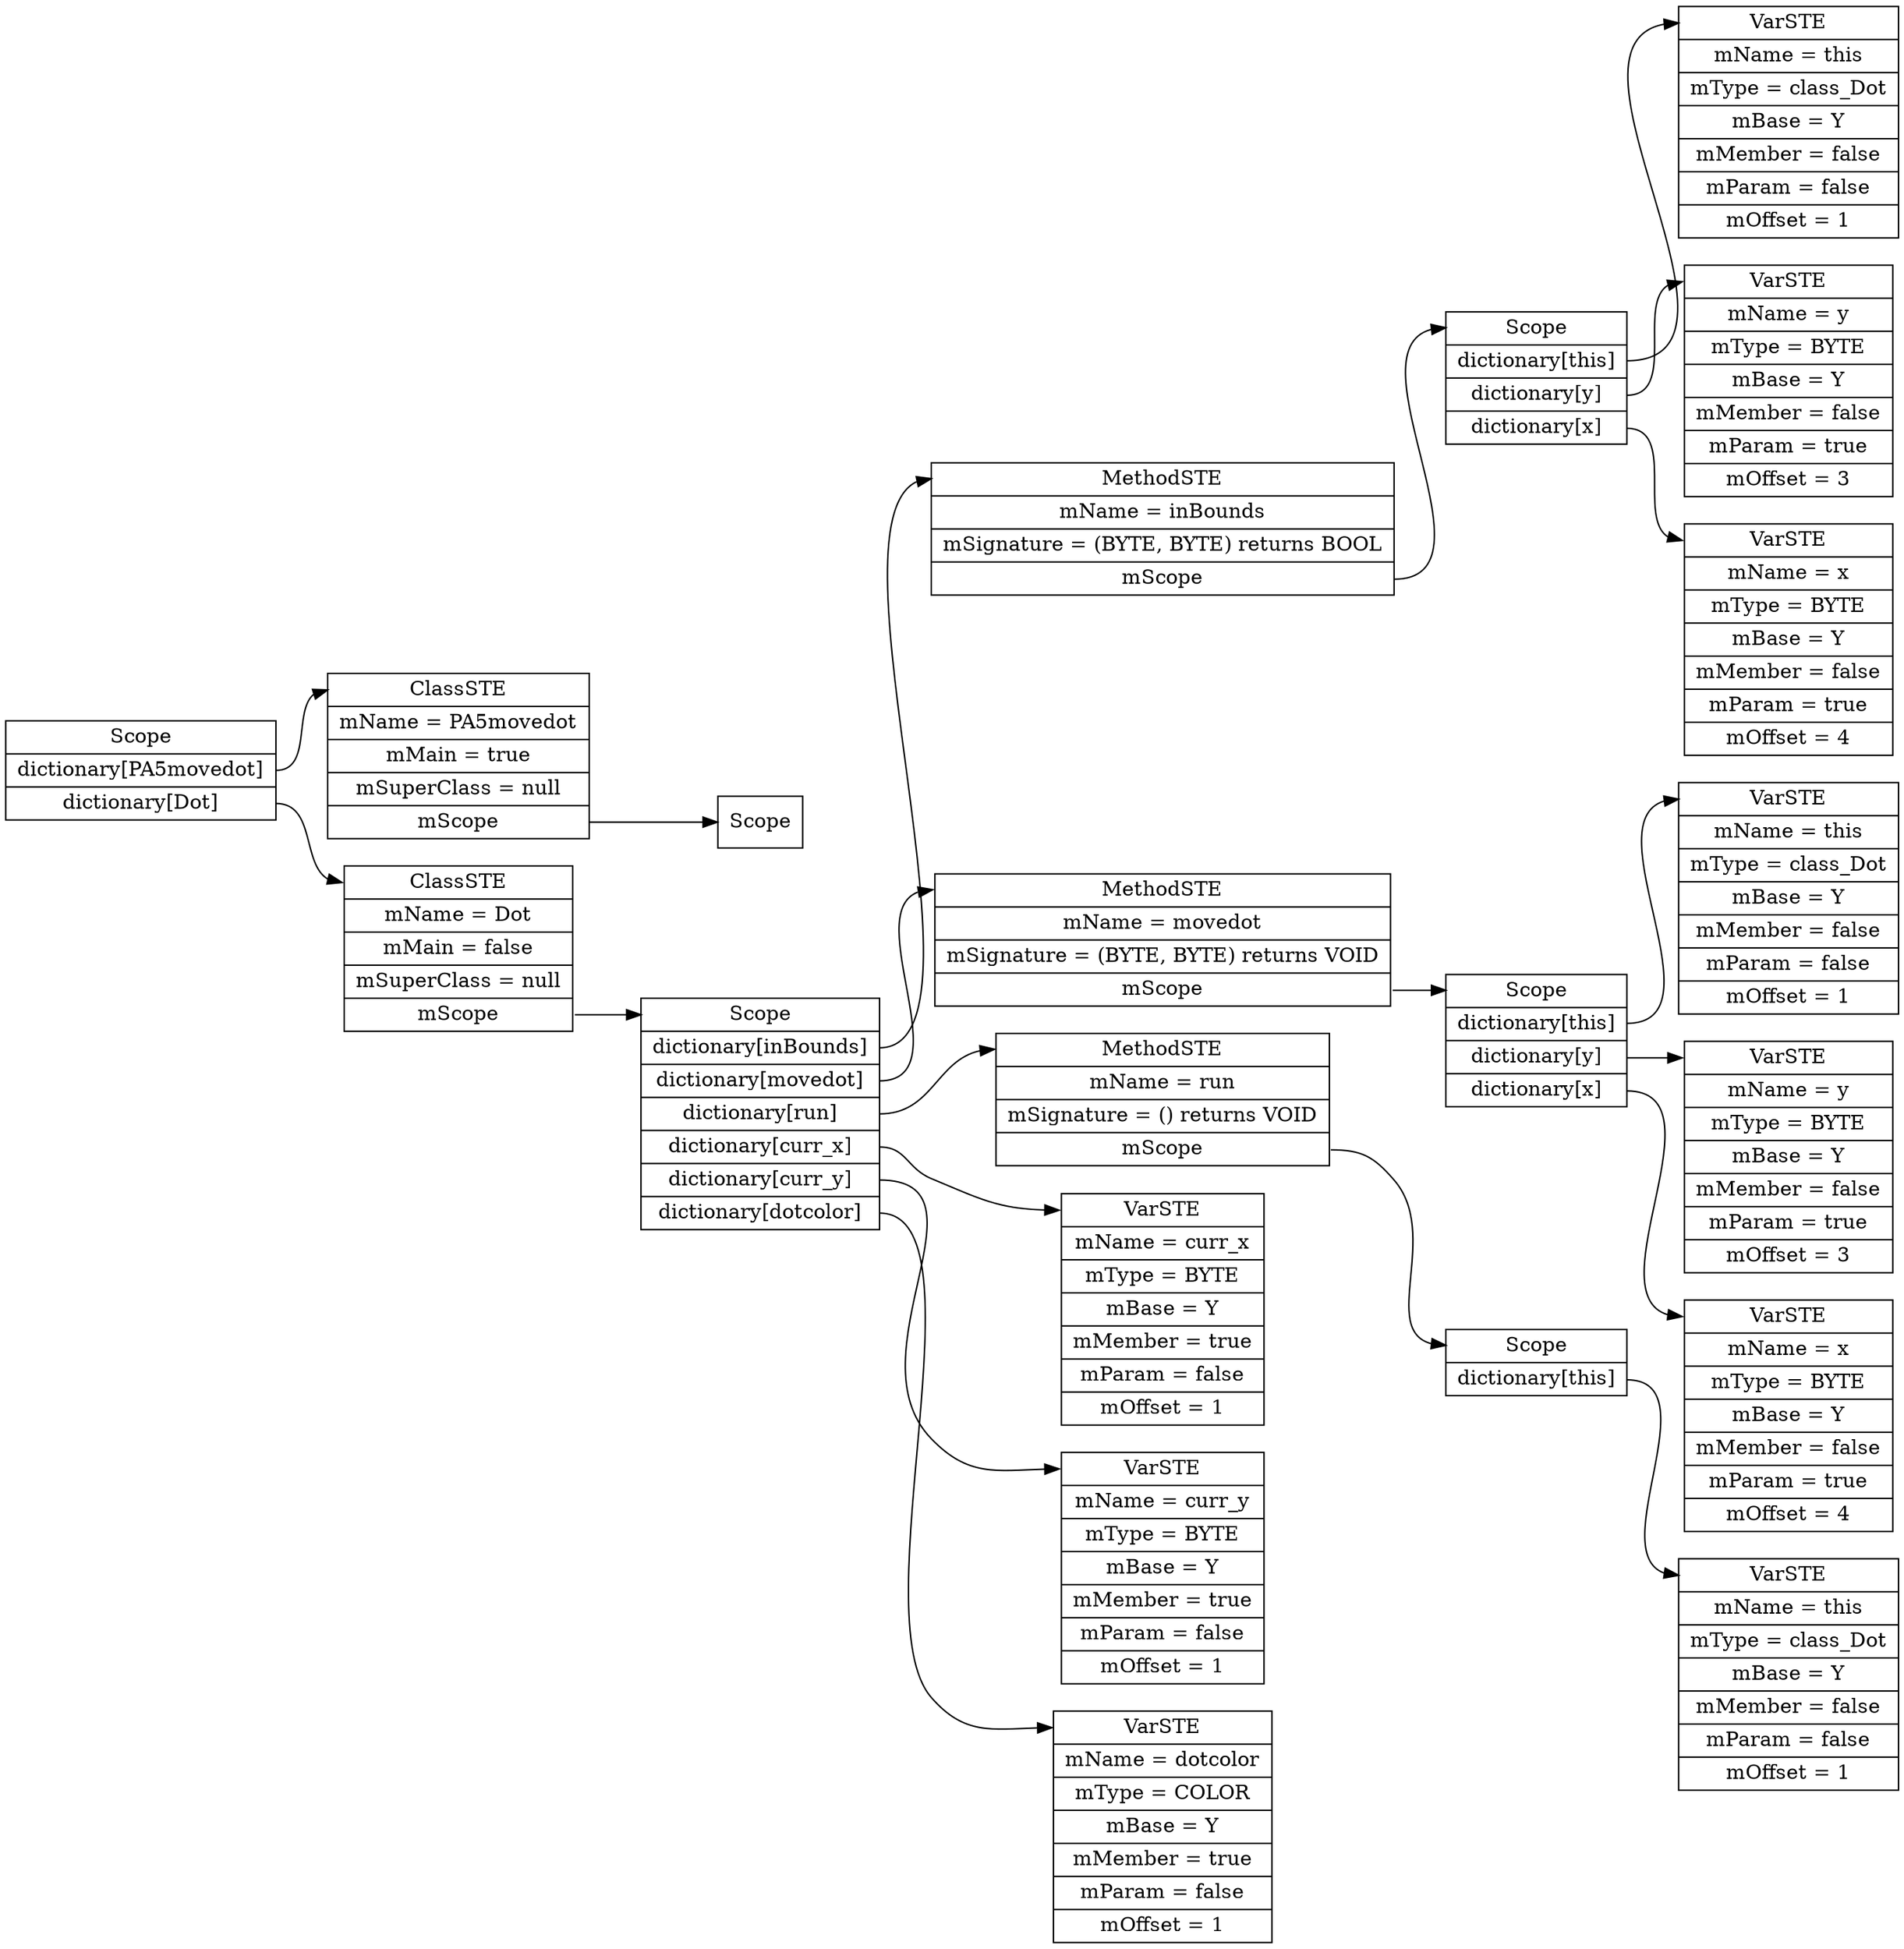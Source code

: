 digraph SymTable {
	graph [rankdir="LR"];
	node [shape=record];
	0 [label=" <f0> Scope | <f1> dictionary\[PA5movedot\] | <f2> dictionary\[Dot\] "];
	0:<f1> -> 1:<f0>;
	1 [label=" <f0> ClassSTE | <f1> mName = PA5movedot| <f2> mMain = true| <f3> mSuperClass = null| <f4> mScope "];
	1:<f4> -> 2:<f0>;
	2 [label=" <f0> Scope "];
	0:<f2> -> 3:<f0>;
	3 [label=" <f0> ClassSTE | <f1> mName = Dot| <f2> mMain = false| <f3> mSuperClass = null| <f4> mScope "];
	3:<f4> -> 4:<f0>;
	4 [label=" <f0> Scope | <f1> dictionary\[inBounds\] | <f2> dictionary\[movedot\] | <f3> dictionary\[run\] | <f4> dictionary\[curr_x\] | <f5> dictionary\[curr_y\] | <f6> dictionary\[dotcolor\] "];
	4:<f1> -> 5:<f0>;
	5 [label=" <f0> MethodSTE | <f1> mName = inBounds| <f2> mSignature = (BYTE, BYTE) returns BOOL| <f3> mScope "];
	5:<f3> -> 6:<f0>;
	6 [label=" <f0> Scope | <f1> dictionary\[this\] | <f2> dictionary\[y\] | <f3> dictionary\[x\] "];
	6:<f1> -> 7:<f0>;
	7 [label=" <f0> VarSTE | <f1> mName = this| <f2> mType = class_Dot| <f3> mBase = Y| <f4> mMember = false| <f5> mParam = false| <f6> mOffset = 1"];
	6:<f2> -> 8:<f0>;
	8 [label=" <f0> VarSTE | <f1> mName = y| <f2> mType = BYTE| <f3> mBase = Y| <f4> mMember = false| <f5> mParam = true| <f6> mOffset = 3"];
	6:<f3> -> 9:<f0>;
	9 [label=" <f0> VarSTE | <f1> mName = x| <f2> mType = BYTE| <f3> mBase = Y| <f4> mMember = false| <f5> mParam = true| <f6> mOffset = 4"];
	4:<f2> -> 10:<f0>;
	10 [label=" <f0> MethodSTE | <f1> mName = movedot| <f2> mSignature = (BYTE, BYTE) returns VOID| <f3> mScope "];
	10:<f3> -> 11:<f0>;
	11 [label=" <f0> Scope | <f1> dictionary\[this\] | <f2> dictionary\[y\] | <f3> dictionary\[x\] "];
	11:<f1> -> 12:<f0>;
	12 [label=" <f0> VarSTE | <f1> mName = this| <f2> mType = class_Dot| <f3> mBase = Y| <f4> mMember = false| <f5> mParam = false| <f6> mOffset = 1"];
	11:<f2> -> 13:<f0>;
	13 [label=" <f0> VarSTE | <f1> mName = y| <f2> mType = BYTE| <f3> mBase = Y| <f4> mMember = false| <f5> mParam = true| <f6> mOffset = 3"];
	11:<f3> -> 14:<f0>;
	14 [label=" <f0> VarSTE | <f1> mName = x| <f2> mType = BYTE| <f3> mBase = Y| <f4> mMember = false| <f5> mParam = true| <f6> mOffset = 4"];
	4:<f3> -> 15:<f0>;
	15 [label=" <f0> MethodSTE | <f1> mName = run| <f2> mSignature = () returns VOID| <f3> mScope "];
	15:<f3> -> 16:<f0>;
	16 [label=" <f0> Scope | <f1> dictionary\[this\] "];
	16:<f1> -> 17:<f0>;
	17 [label=" <f0> VarSTE | <f1> mName = this| <f2> mType = class_Dot| <f3> mBase = Y| <f4> mMember = false| <f5> mParam = false| <f6> mOffset = 1"];
	4:<f4> -> 18:<f0>;
	18 [label=" <f0> VarSTE | <f1> mName = curr_x| <f2> mType = BYTE| <f3> mBase = Y| <f4> mMember = true| <f5> mParam = false| <f6> mOffset = 1"];
	4:<f5> -> 19:<f0>;
	19 [label=" <f0> VarSTE | <f1> mName = curr_y| <f2> mType = BYTE| <f3> mBase = Y| <f4> mMember = true| <f5> mParam = false| <f6> mOffset = 1"];
	4:<f6> -> 20:<f0>;
	20 [label=" <f0> VarSTE | <f1> mName = dotcolor| <f2> mType = COLOR| <f3> mBase = Y| <f4> mMember = true| <f5> mParam = false| <f6> mOffset = 1"];
}
